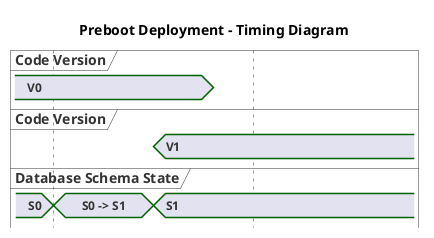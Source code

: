 @startuml
Title Preboot Deployment - Timing Diagram
hide time-axis
concise "Code Version" as code_v0
concise "Code Version" as code_v1
concise "Database Schema State" as db_state
scale 10 as 200 pixels

code_v0 is "V0"
db_state is "S0"

@code_v0
23 is {hidden}

@code_v1
20 is "V1"

@db_state
15 is "S0 -> S1"
20 is "S1"

@enduml
